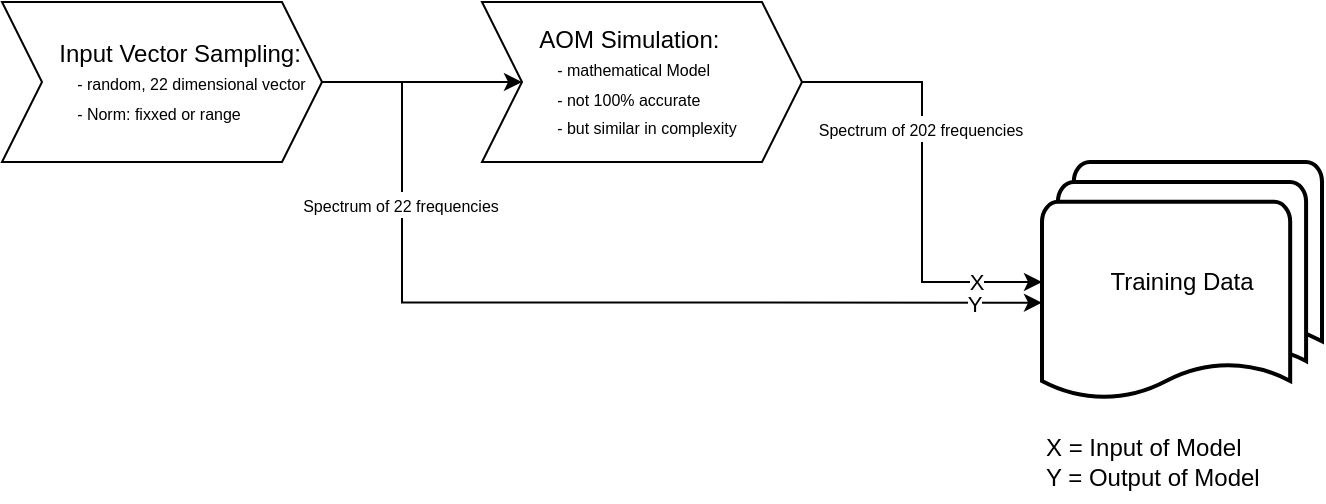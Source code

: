<mxfile version="27.1.6">
  <diagram name="Seite-1" id="iMJrfqDf3NAn2drU-nZh">
    <mxGraphModel dx="928" dy="432" grid="1" gridSize="10" guides="1" tooltips="1" connect="1" arrows="1" fold="1" page="1" pageScale="1" pageWidth="827" pageHeight="1169" math="0" shadow="0">
      <root>
        <mxCell id="0" />
        <mxCell id="1" parent="0" />
        <mxCell id="UTbR-SrUhBWDzpOneXPT-6" style="edgeStyle=orthogonalEdgeStyle;rounded=0;orthogonalLoop=1;jettySize=auto;html=1;exitX=1;exitY=0.5;exitDx=0;exitDy=0;entryX=0;entryY=0.5;entryDx=0;entryDy=0;" edge="1" parent="1" source="UTbR-SrUhBWDzpOneXPT-1" target="UTbR-SrUhBWDzpOneXPT-5">
          <mxGeometry relative="1" as="geometry" />
        </mxCell>
        <mxCell id="UTbR-SrUhBWDzpOneXPT-1" value="&lt;span style=&quot;white-space: pre;&quot;&gt;&#x9;&lt;/span&gt;Input Vector Sampling:&lt;div&gt;&lt;font style=&quot;font-size: 8px;&quot;&gt;&lt;span style=&quot;white-space: pre;&quot;&gt;&#x9;&lt;span style=&quot;white-space: pre;&quot;&gt;&#x9;&lt;/span&gt;&lt;/span&gt;-&amp;nbsp;random, 22 dimensional vector&lt;/font&gt;&lt;br&gt;&lt;/div&gt;&lt;div&gt;&lt;font style=&quot;font-size: 8px;&quot;&gt;&lt;span style=&quot;white-space: pre;&quot;&gt;&#x9;&lt;/span&gt;&lt;span style=&quot;white-space: pre;&quot;&gt;&#x9;&lt;/span&gt;- Norm: fixxed or range&lt;br&gt;&lt;/font&gt;&lt;/div&gt;" style="shape=step;perimeter=stepPerimeter;whiteSpace=wrap;html=1;fixedSize=1;size=20;align=left;" vertex="1" parent="1">
          <mxGeometry x="160" y="120" width="160" height="80" as="geometry" />
        </mxCell>
        <mxCell id="UTbR-SrUhBWDzpOneXPT-13" style="edgeStyle=orthogonalEdgeStyle;rounded=0;orthogonalLoop=1;jettySize=auto;html=1;exitX=1;exitY=0.5;exitDx=0;exitDy=0;" edge="1" parent="1" source="UTbR-SrUhBWDzpOneXPT-5" target="UTbR-SrUhBWDzpOneXPT-8">
          <mxGeometry relative="1" as="geometry" />
        </mxCell>
        <mxCell id="UTbR-SrUhBWDzpOneXPT-16" value="X" style="edgeLabel;html=1;align=center;verticalAlign=middle;resizable=0;points=[];" vertex="1" connectable="0" parent="UTbR-SrUhBWDzpOneXPT-13">
          <mxGeometry x="0.699" relative="1" as="geometry">
            <mxPoint as="offset" />
          </mxGeometry>
        </mxCell>
        <mxCell id="UTbR-SrUhBWDzpOneXPT-19" value="&lt;span style=&quot;font-size: 8px;&quot;&gt;Spectrum of 202 frequencies&lt;/span&gt;" style="edgeLabel;html=1;align=center;verticalAlign=middle;resizable=0;points=[];" vertex="1" connectable="0" parent="UTbR-SrUhBWDzpOneXPT-13">
          <mxGeometry x="-0.252" y="-1" relative="1" as="geometry">
            <mxPoint as="offset" />
          </mxGeometry>
        </mxCell>
        <mxCell id="UTbR-SrUhBWDzpOneXPT-5" value="&lt;span style=&quot;white-space: pre;&quot;&gt;&#x9;&lt;/span&gt;AOM Simulation:&lt;div&gt;&lt;font style=&quot;font-size: 8px;&quot;&gt;&lt;span style=&quot;white-space: pre;&quot;&gt;&#x9;&lt;span style=&quot;white-space: pre;&quot;&gt;&#x9;&lt;/span&gt;&lt;/span&gt;- mathematical Model&lt;/font&gt;&lt;br&gt;&lt;/div&gt;&lt;div&gt;&lt;font style=&quot;font-size: 8px;&quot;&gt;&lt;span style=&quot;white-space: pre;&quot;&gt;&#x9;&lt;/span&gt;&lt;span style=&quot;white-space: pre;&quot;&gt;&#x9;&lt;/span&gt;- not 100% accurate&lt;br&gt;&lt;/font&gt;&lt;/div&gt;&lt;div&gt;&lt;font style=&quot;font-size: 8px;&quot;&gt;&lt;span style=&quot;white-space: pre;&quot;&gt;&#x9;&lt;/span&gt;&lt;span style=&quot;white-space: pre;&quot;&gt;&#x9;&lt;/span&gt;- but similar in complexity&amp;nbsp;&lt;br&gt;&lt;/font&gt;&lt;/div&gt;" style="shape=step;perimeter=stepPerimeter;whiteSpace=wrap;html=1;fixedSize=1;size=20;align=left;" vertex="1" parent="1">
          <mxGeometry x="400" y="120" width="160" height="80" as="geometry" />
        </mxCell>
        <mxCell id="UTbR-SrUhBWDzpOneXPT-8" value="Training Data" style="strokeWidth=2;html=1;shape=mxgraph.flowchart.multi-document;whiteSpace=wrap;" vertex="1" parent="1">
          <mxGeometry x="680" y="200" width="140" height="120" as="geometry" />
        </mxCell>
        <mxCell id="UTbR-SrUhBWDzpOneXPT-12" style="edgeStyle=orthogonalEdgeStyle;rounded=0;orthogonalLoop=1;jettySize=auto;html=1;exitX=1;exitY=0.5;exitDx=0;exitDy=0;entryX=0;entryY=0.586;entryDx=0;entryDy=0;entryPerimeter=0;" edge="1" parent="1" source="UTbR-SrUhBWDzpOneXPT-1" target="UTbR-SrUhBWDzpOneXPT-8">
          <mxGeometry relative="1" as="geometry">
            <Array as="points">
              <mxPoint x="360" y="160" />
              <mxPoint x="360" y="270" />
            </Array>
          </mxGeometry>
        </mxCell>
        <mxCell id="UTbR-SrUhBWDzpOneXPT-17" value="Y" style="edgeLabel;html=1;align=center;verticalAlign=middle;resizable=0;points=[];" vertex="1" connectable="0" parent="UTbR-SrUhBWDzpOneXPT-12">
          <mxGeometry x="0.857" relative="1" as="geometry">
            <mxPoint as="offset" />
          </mxGeometry>
        </mxCell>
        <mxCell id="UTbR-SrUhBWDzpOneXPT-18" value="&lt;font style=&quot;font-size: 8px;&quot;&gt;Spectrum of 22 frequencies&lt;/font&gt;" style="edgeLabel;html=1;align=center;verticalAlign=middle;resizable=0;points=[];" vertex="1" connectable="0" parent="UTbR-SrUhBWDzpOneXPT-12">
          <mxGeometry x="-0.531" y="-1" relative="1" as="geometry">
            <mxPoint y="-10" as="offset" />
          </mxGeometry>
        </mxCell>
        <mxCell id="UTbR-SrUhBWDzpOneXPT-20" value="X = Input of Model&lt;br&gt;Y = Output of Model" style="text;html=1;align=left;verticalAlign=middle;resizable=0;points=[];autosize=1;strokeColor=none;fillColor=none;" vertex="1" parent="1">
          <mxGeometry x="680" y="330" width="130" height="40" as="geometry" />
        </mxCell>
      </root>
    </mxGraphModel>
  </diagram>
</mxfile>
